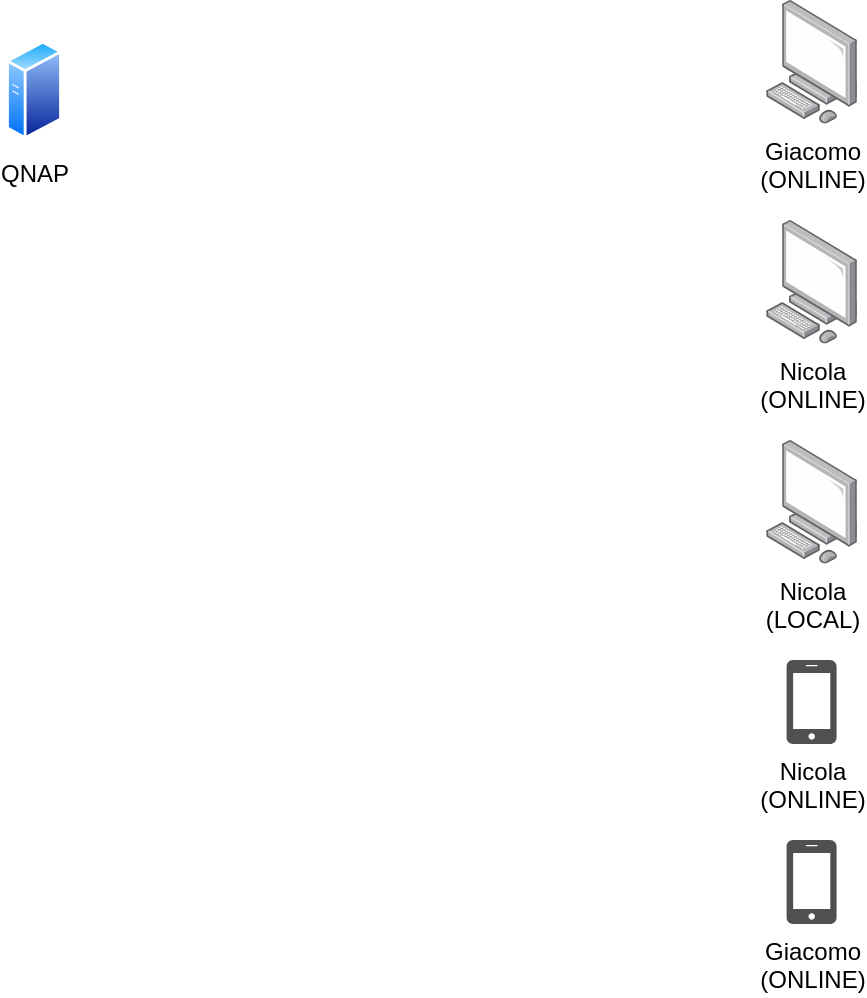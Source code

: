 <mxfile version="22.1.16" type="github">
  <diagram name="Pagina-1" id="marIUB4x0UTAcALpK-SU">
    <mxGraphModel dx="2074" dy="746" grid="1" gridSize="10" guides="1" tooltips="1" connect="1" arrows="1" fold="1" page="1" pageScale="1" pageWidth="827" pageHeight="1169" math="0" shadow="0">
      <root>
        <mxCell id="0" />
        <mxCell id="1" parent="0" />
        <mxCell id="DKW2v1OPlWQeZZSoQv6L-1" value="QNAP" style="image;aspect=fixed;perimeter=ellipsePerimeter;html=1;align=center;shadow=0;dashed=0;spacingTop=3;image=img/lib/active_directory/generic_server.svg;" vertex="1" parent="1">
          <mxGeometry x="250" y="70" width="28.0" height="50" as="geometry" />
        </mxCell>
        <mxCell id="DKW2v1OPlWQeZZSoQv6L-2" value="Giacomo&lt;br&gt;(ONLINE)" style="image;points=[];aspect=fixed;html=1;align=center;shadow=0;dashed=0;image=img/lib/allied_telesis/computer_and_terminals/Personal_Computer.svg;" vertex="1" parent="1">
          <mxGeometry x="630" y="50" width="45.6" height="61.8" as="geometry" />
        </mxCell>
        <mxCell id="DKW2v1OPlWQeZZSoQv6L-3" value="Nicola&lt;br&gt;(ONLINE)" style="image;points=[];aspect=fixed;html=1;align=center;shadow=0;dashed=0;image=img/lib/allied_telesis/computer_and_terminals/Personal_Computer.svg;" vertex="1" parent="1">
          <mxGeometry x="630" y="160" width="45.6" height="61.8" as="geometry" />
        </mxCell>
        <mxCell id="DKW2v1OPlWQeZZSoQv6L-4" value="Nicola&lt;br&gt;(LOCAL)" style="image;points=[];aspect=fixed;html=1;align=center;shadow=0;dashed=0;image=img/lib/allied_telesis/computer_and_terminals/Personal_Computer.svg;" vertex="1" parent="1">
          <mxGeometry x="630" y="270" width="45.6" height="61.8" as="geometry" />
        </mxCell>
        <mxCell id="DKW2v1OPlWQeZZSoQv6L-7" value="Nicola&lt;br&gt;(ONLINE)" style="sketch=0;pointerEvents=1;shadow=0;dashed=0;html=1;strokeColor=none;fillColor=#505050;labelPosition=center;verticalLabelPosition=bottom;verticalAlign=top;outlineConnect=0;align=center;shape=mxgraph.office.devices.cell_phone_iphone_standalone;" vertex="1" parent="1">
          <mxGeometry x="640.3" y="380" width="25" height="42" as="geometry" />
        </mxCell>
        <mxCell id="DKW2v1OPlWQeZZSoQv6L-8" value="Giacomo&lt;br&gt;(ONLINE)" style="sketch=0;pointerEvents=1;shadow=0;dashed=0;html=1;strokeColor=none;fillColor=#505050;labelPosition=center;verticalLabelPosition=bottom;verticalAlign=top;outlineConnect=0;align=center;shape=mxgraph.office.devices.cell_phone_iphone_standalone;" vertex="1" parent="1">
          <mxGeometry x="640.3" y="470" width="25" height="42" as="geometry" />
        </mxCell>
      </root>
    </mxGraphModel>
  </diagram>
</mxfile>
